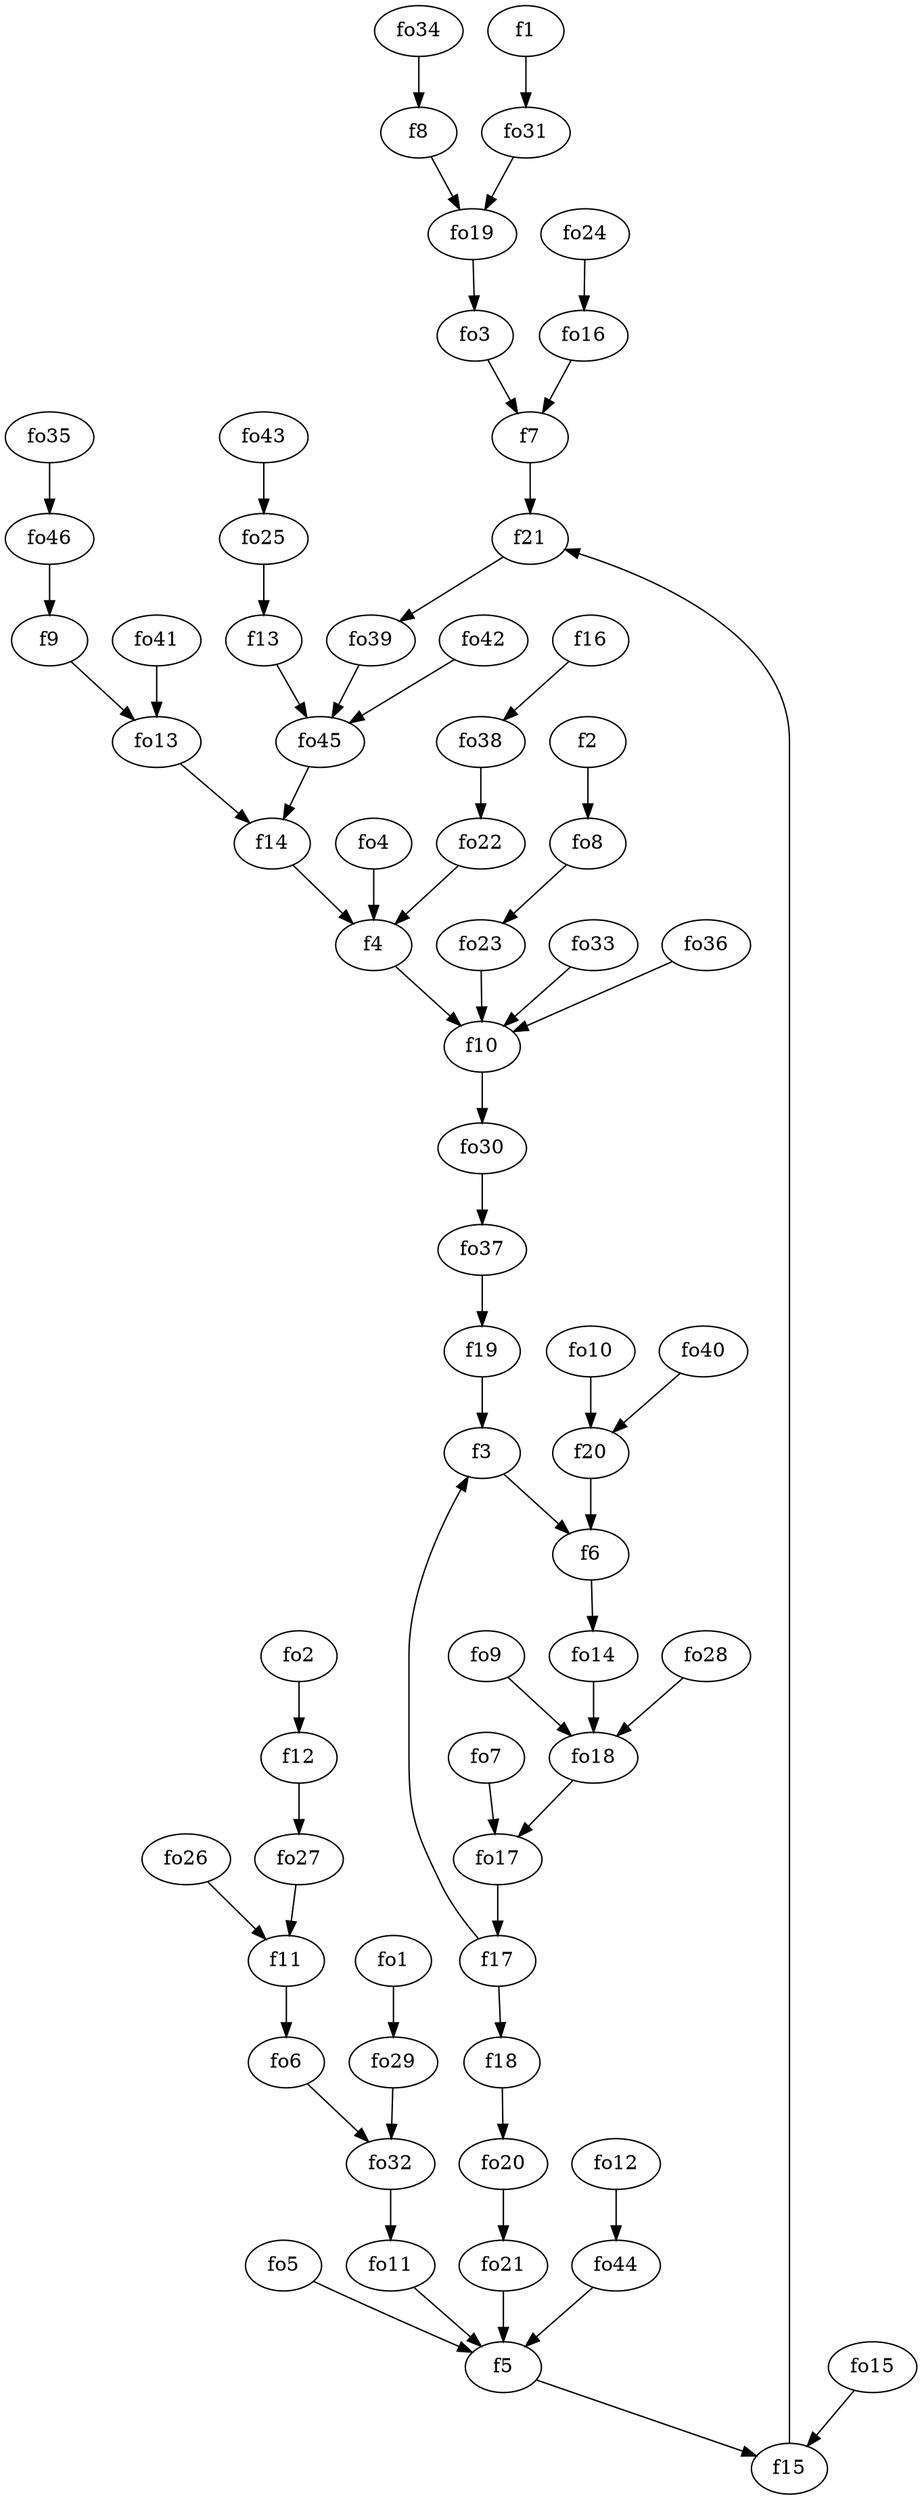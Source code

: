 strict digraph  {
f1;
f2;
f3;
f4;
f5;
f6;
f7;
f8;
f9;
f10;
f11;
f12;
f13;
f14;
f15;
f16;
f17;
f18;
f19;
f20;
f21;
fo1;
fo2;
fo3;
fo4;
fo5;
fo6;
fo7;
fo8;
fo9;
fo10;
fo11;
fo12;
fo13;
fo14;
fo15;
fo16;
fo17;
fo18;
fo19;
fo20;
fo21;
fo22;
fo23;
fo24;
fo25;
fo26;
fo27;
fo28;
fo29;
fo30;
fo31;
fo32;
fo33;
fo34;
fo35;
fo36;
fo37;
fo38;
fo39;
fo40;
fo41;
fo42;
fo43;
fo44;
fo45;
fo46;
f1 -> fo31  [weight=2];
f2 -> fo8  [weight=2];
f3 -> f6  [weight=2];
f4 -> f10  [weight=2];
f5 -> f15  [weight=2];
f6 -> fo14  [weight=2];
f7 -> f21  [weight=2];
f8 -> fo19  [weight=2];
f9 -> fo13  [weight=2];
f10 -> fo30  [weight=2];
f11 -> fo6  [weight=2];
f12 -> fo27  [weight=2];
f13 -> fo45  [weight=2];
f14 -> f4  [weight=2];
f15 -> f21  [weight=2];
f16 -> fo38  [weight=2];
f17 -> f18  [weight=2];
f17 -> f3  [weight=2];
f18 -> fo20  [weight=2];
f19 -> f3  [weight=2];
f20 -> f6  [weight=2];
f21 -> fo39  [weight=2];
fo1 -> fo29  [weight=2];
fo2 -> f12  [weight=2];
fo3 -> f7  [weight=2];
fo4 -> f4  [weight=2];
fo5 -> f5  [weight=2];
fo6 -> fo32  [weight=2];
fo7 -> fo17  [weight=2];
fo8 -> fo23  [weight=2];
fo9 -> fo18  [weight=2];
fo10 -> f20  [weight=2];
fo11 -> f5  [weight=2];
fo12 -> fo44  [weight=2];
fo13 -> f14  [weight=2];
fo14 -> fo18  [weight=2];
fo15 -> f15  [weight=2];
fo16 -> f7  [weight=2];
fo17 -> f17  [weight=2];
fo18 -> fo17  [weight=2];
fo19 -> fo3  [weight=2];
fo20 -> fo21  [weight=2];
fo21 -> f5  [weight=2];
fo22 -> f4  [weight=2];
fo23 -> f10  [weight=2];
fo24 -> fo16  [weight=2];
fo25 -> f13  [weight=2];
fo26 -> f11  [weight=2];
fo27 -> f11  [weight=2];
fo28 -> fo18  [weight=2];
fo29 -> fo32  [weight=2];
fo30 -> fo37  [weight=2];
fo31 -> fo19  [weight=2];
fo32 -> fo11  [weight=2];
fo33 -> f10  [weight=2];
fo34 -> f8  [weight=2];
fo35 -> fo46  [weight=2];
fo36 -> f10  [weight=2];
fo37 -> f19  [weight=2];
fo38 -> fo22  [weight=2];
fo39 -> fo45  [weight=2];
fo40 -> f20  [weight=2];
fo41 -> fo13  [weight=2];
fo42 -> fo45  [weight=2];
fo43 -> fo25  [weight=2];
fo44 -> f5  [weight=2];
fo45 -> f14  [weight=2];
fo46 -> f9  [weight=2];
}
